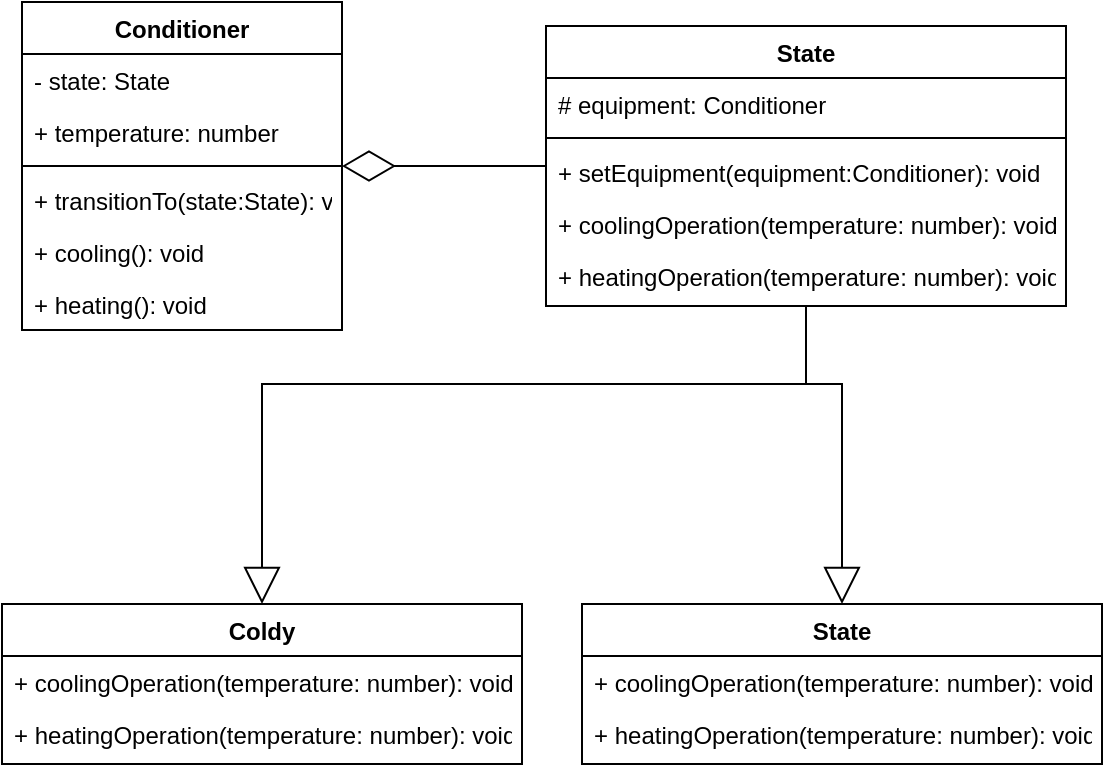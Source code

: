 <mxfile version="20.6.0" type="device"><diagram id="QGTiMgVsbqzeQUygeShE" name="Сторінка-1"><mxGraphModel dx="1182" dy="732" grid="1" gridSize="10" guides="1" tooltips="1" connect="1" arrows="1" fold="1" page="1" pageScale="1" pageWidth="583" pageHeight="413" math="0" shadow="0"><root><mxCell id="0"/><mxCell id="1" parent="0"/><mxCell id="j-rBh5Liwv1HERj7_vkH-1" value="Conditioner" style="swimlane;fontStyle=1;align=center;verticalAlign=top;childLayout=stackLayout;horizontal=1;startSize=26;horizontalStack=0;resizeParent=1;resizeParentMax=0;resizeLast=0;collapsible=1;marginBottom=0;" vertex="1" parent="1"><mxGeometry x="30" y="19" width="160" height="164" as="geometry"/></mxCell><mxCell id="j-rBh5Liwv1HERj7_vkH-2" value="- state: State" style="text;strokeColor=none;fillColor=none;align=left;verticalAlign=top;spacingLeft=4;spacingRight=4;overflow=hidden;rotatable=0;points=[[0,0.5],[1,0.5]];portConstraint=eastwest;" vertex="1" parent="j-rBh5Liwv1HERj7_vkH-1"><mxGeometry y="26" width="160" height="26" as="geometry"/></mxCell><mxCell id="j-rBh5Liwv1HERj7_vkH-5" value="+ temperature: number" style="text;strokeColor=none;fillColor=none;align=left;verticalAlign=top;spacingLeft=4;spacingRight=4;overflow=hidden;rotatable=0;points=[[0,0.5],[1,0.5]];portConstraint=eastwest;" vertex="1" parent="j-rBh5Liwv1HERj7_vkH-1"><mxGeometry y="52" width="160" height="26" as="geometry"/></mxCell><mxCell id="j-rBh5Liwv1HERj7_vkH-3" value="" style="line;strokeWidth=1;fillColor=none;align=left;verticalAlign=middle;spacingTop=-1;spacingLeft=3;spacingRight=3;rotatable=0;labelPosition=right;points=[];portConstraint=eastwest;strokeColor=inherit;" vertex="1" parent="j-rBh5Liwv1HERj7_vkH-1"><mxGeometry y="78" width="160" height="8" as="geometry"/></mxCell><mxCell id="j-rBh5Liwv1HERj7_vkH-4" value="+ transitionTo(state:State): void" style="text;strokeColor=none;fillColor=none;align=left;verticalAlign=top;spacingLeft=4;spacingRight=4;overflow=hidden;rotatable=0;points=[[0,0.5],[1,0.5]];portConstraint=eastwest;" vertex="1" parent="j-rBh5Liwv1HERj7_vkH-1"><mxGeometry y="86" width="160" height="26" as="geometry"/></mxCell><mxCell id="j-rBh5Liwv1HERj7_vkH-6" value="+ cooling(): void" style="text;strokeColor=none;fillColor=none;align=left;verticalAlign=top;spacingLeft=4;spacingRight=4;overflow=hidden;rotatable=0;points=[[0,0.5],[1,0.5]];portConstraint=eastwest;" vertex="1" parent="j-rBh5Liwv1HERj7_vkH-1"><mxGeometry y="112" width="160" height="26" as="geometry"/></mxCell><mxCell id="j-rBh5Liwv1HERj7_vkH-7" value="+ heating(): void" style="text;strokeColor=none;fillColor=none;align=left;verticalAlign=top;spacingLeft=4;spacingRight=4;overflow=hidden;rotatable=0;points=[[0,0.5],[1,0.5]];portConstraint=eastwest;" vertex="1" parent="j-rBh5Liwv1HERj7_vkH-1"><mxGeometry y="138" width="160" height="26" as="geometry"/></mxCell><mxCell id="j-rBh5Liwv1HERj7_vkH-20" value="" style="edgeStyle=orthogonalEdgeStyle;rounded=0;orthogonalLoop=1;jettySize=auto;html=1;endArrow=block;endFill=0;endSize=16;" edge="1" parent="1" source="j-rBh5Liwv1HERj7_vkH-8" target="j-rBh5Liwv1HERj7_vkH-14"><mxGeometry relative="1" as="geometry"><Array as="points"><mxPoint x="422" y="210"/><mxPoint x="150" y="210"/></Array></mxGeometry></mxCell><mxCell id="j-rBh5Liwv1HERj7_vkH-27" value="" style="edgeStyle=orthogonalEdgeStyle;rounded=0;orthogonalLoop=1;jettySize=auto;html=1;endArrow=block;endFill=0;endSize=16;" edge="1" parent="1" source="j-rBh5Liwv1HERj7_vkH-8" target="j-rBh5Liwv1HERj7_vkH-21"><mxGeometry relative="1" as="geometry"><Array as="points"><mxPoint x="422" y="210"/><mxPoint x="440" y="210"/></Array></mxGeometry></mxCell><mxCell id="j-rBh5Liwv1HERj7_vkH-8" value="State" style="swimlane;fontStyle=1;align=center;verticalAlign=top;childLayout=stackLayout;horizontal=1;startSize=26;horizontalStack=0;resizeParent=1;resizeParentMax=0;resizeLast=0;collapsible=1;marginBottom=0;" vertex="1" parent="1"><mxGeometry x="292" y="31" width="260" height="140" as="geometry"/></mxCell><mxCell id="j-rBh5Liwv1HERj7_vkH-9" value="# equipment: Conditioner" style="text;strokeColor=none;fillColor=none;align=left;verticalAlign=top;spacingLeft=4;spacingRight=4;overflow=hidden;rotatable=0;points=[[0,0.5],[1,0.5]];portConstraint=eastwest;" vertex="1" parent="j-rBh5Liwv1HERj7_vkH-8"><mxGeometry y="26" width="260" height="26" as="geometry"/></mxCell><mxCell id="j-rBh5Liwv1HERj7_vkH-10" value="" style="line;strokeWidth=1;fillColor=none;align=left;verticalAlign=middle;spacingTop=-1;spacingLeft=3;spacingRight=3;rotatable=0;labelPosition=right;points=[];portConstraint=eastwest;strokeColor=inherit;" vertex="1" parent="j-rBh5Liwv1HERj7_vkH-8"><mxGeometry y="52" width="260" height="8" as="geometry"/></mxCell><mxCell id="j-rBh5Liwv1HERj7_vkH-11" value="+ setEquipment(equipment:Conditioner): void" style="text;strokeColor=none;fillColor=none;align=left;verticalAlign=top;spacingLeft=4;spacingRight=4;overflow=hidden;rotatable=0;points=[[0,0.5],[1,0.5]];portConstraint=eastwest;" vertex="1" parent="j-rBh5Liwv1HERj7_vkH-8"><mxGeometry y="60" width="260" height="26" as="geometry"/></mxCell><mxCell id="j-rBh5Liwv1HERj7_vkH-12" value="+ coolingOperation(temperature: number): void" style="text;strokeColor=none;fillColor=none;align=left;verticalAlign=top;spacingLeft=4;spacingRight=4;overflow=hidden;rotatable=0;points=[[0,0.5],[1,0.5]];portConstraint=eastwest;" vertex="1" parent="j-rBh5Liwv1HERj7_vkH-8"><mxGeometry y="86" width="260" height="26" as="geometry"/></mxCell><mxCell id="j-rBh5Liwv1HERj7_vkH-13" value="+ heatingOperation(temperature: number): void" style="text;strokeColor=none;fillColor=none;align=left;verticalAlign=top;spacingLeft=4;spacingRight=4;overflow=hidden;rotatable=0;points=[[0,0.5],[1,0.5]];portConstraint=eastwest;" vertex="1" parent="j-rBh5Liwv1HERj7_vkH-8"><mxGeometry y="112" width="260" height="28" as="geometry"/></mxCell><mxCell id="j-rBh5Liwv1HERj7_vkH-14" value="Coldy" style="swimlane;fontStyle=1;align=center;verticalAlign=top;childLayout=stackLayout;horizontal=1;startSize=26;horizontalStack=0;resizeParent=1;resizeParentMax=0;resizeLast=0;collapsible=1;marginBottom=0;" vertex="1" parent="1"><mxGeometry x="20" y="320" width="260" height="80" as="geometry"/></mxCell><mxCell id="j-rBh5Liwv1HERj7_vkH-18" value="+ coolingOperation(temperature: number): void" style="text;strokeColor=none;fillColor=none;align=left;verticalAlign=top;spacingLeft=4;spacingRight=4;overflow=hidden;rotatable=0;points=[[0,0.5],[1,0.5]];portConstraint=eastwest;" vertex="1" parent="j-rBh5Liwv1HERj7_vkH-14"><mxGeometry y="26" width="260" height="26" as="geometry"/></mxCell><mxCell id="j-rBh5Liwv1HERj7_vkH-19" value="+ heatingOperation(temperature: number): void" style="text;strokeColor=none;fillColor=none;align=left;verticalAlign=top;spacingLeft=4;spacingRight=4;overflow=hidden;rotatable=0;points=[[0,0.5],[1,0.5]];portConstraint=eastwest;" vertex="1" parent="j-rBh5Liwv1HERj7_vkH-14"><mxGeometry y="52" width="260" height="28" as="geometry"/></mxCell><mxCell id="j-rBh5Liwv1HERj7_vkH-21" value="State" style="swimlane;fontStyle=1;align=center;verticalAlign=top;childLayout=stackLayout;horizontal=1;startSize=26;horizontalStack=0;resizeParent=1;resizeParentMax=0;resizeLast=0;collapsible=1;marginBottom=0;" vertex="1" parent="1"><mxGeometry x="310" y="320" width="260" height="80" as="geometry"><mxRectangle x="310" y="320" width="70" height="30" as="alternateBounds"/></mxGeometry></mxCell><mxCell id="j-rBh5Liwv1HERj7_vkH-25" value="+ coolingOperation(temperature: number): void" style="text;strokeColor=none;fillColor=none;align=left;verticalAlign=top;spacingLeft=4;spacingRight=4;overflow=hidden;rotatable=0;points=[[0,0.5],[1,0.5]];portConstraint=eastwest;" vertex="1" parent="j-rBh5Liwv1HERj7_vkH-21"><mxGeometry y="26" width="260" height="26" as="geometry"/></mxCell><mxCell id="j-rBh5Liwv1HERj7_vkH-26" value="+ heatingOperation(temperature: number): void" style="text;strokeColor=none;fillColor=none;align=left;verticalAlign=top;spacingLeft=4;spacingRight=4;overflow=hidden;rotatable=0;points=[[0,0.5],[1,0.5]];portConstraint=eastwest;" vertex="1" parent="j-rBh5Liwv1HERj7_vkH-21"><mxGeometry y="52" width="260" height="28" as="geometry"/></mxCell><mxCell id="j-rBh5Liwv1HERj7_vkH-28" value="" style="endArrow=diamondThin;endFill=0;endSize=24;html=1;rounded=0;" edge="1" parent="1" source="j-rBh5Liwv1HERj7_vkH-8" target="j-rBh5Liwv1HERj7_vkH-1"><mxGeometry width="160" relative="1" as="geometry"><mxPoint x="130" y="180" as="sourcePoint"/><mxPoint x="160" y="220" as="targetPoint"/></mxGeometry></mxCell></root></mxGraphModel></diagram></mxfile>